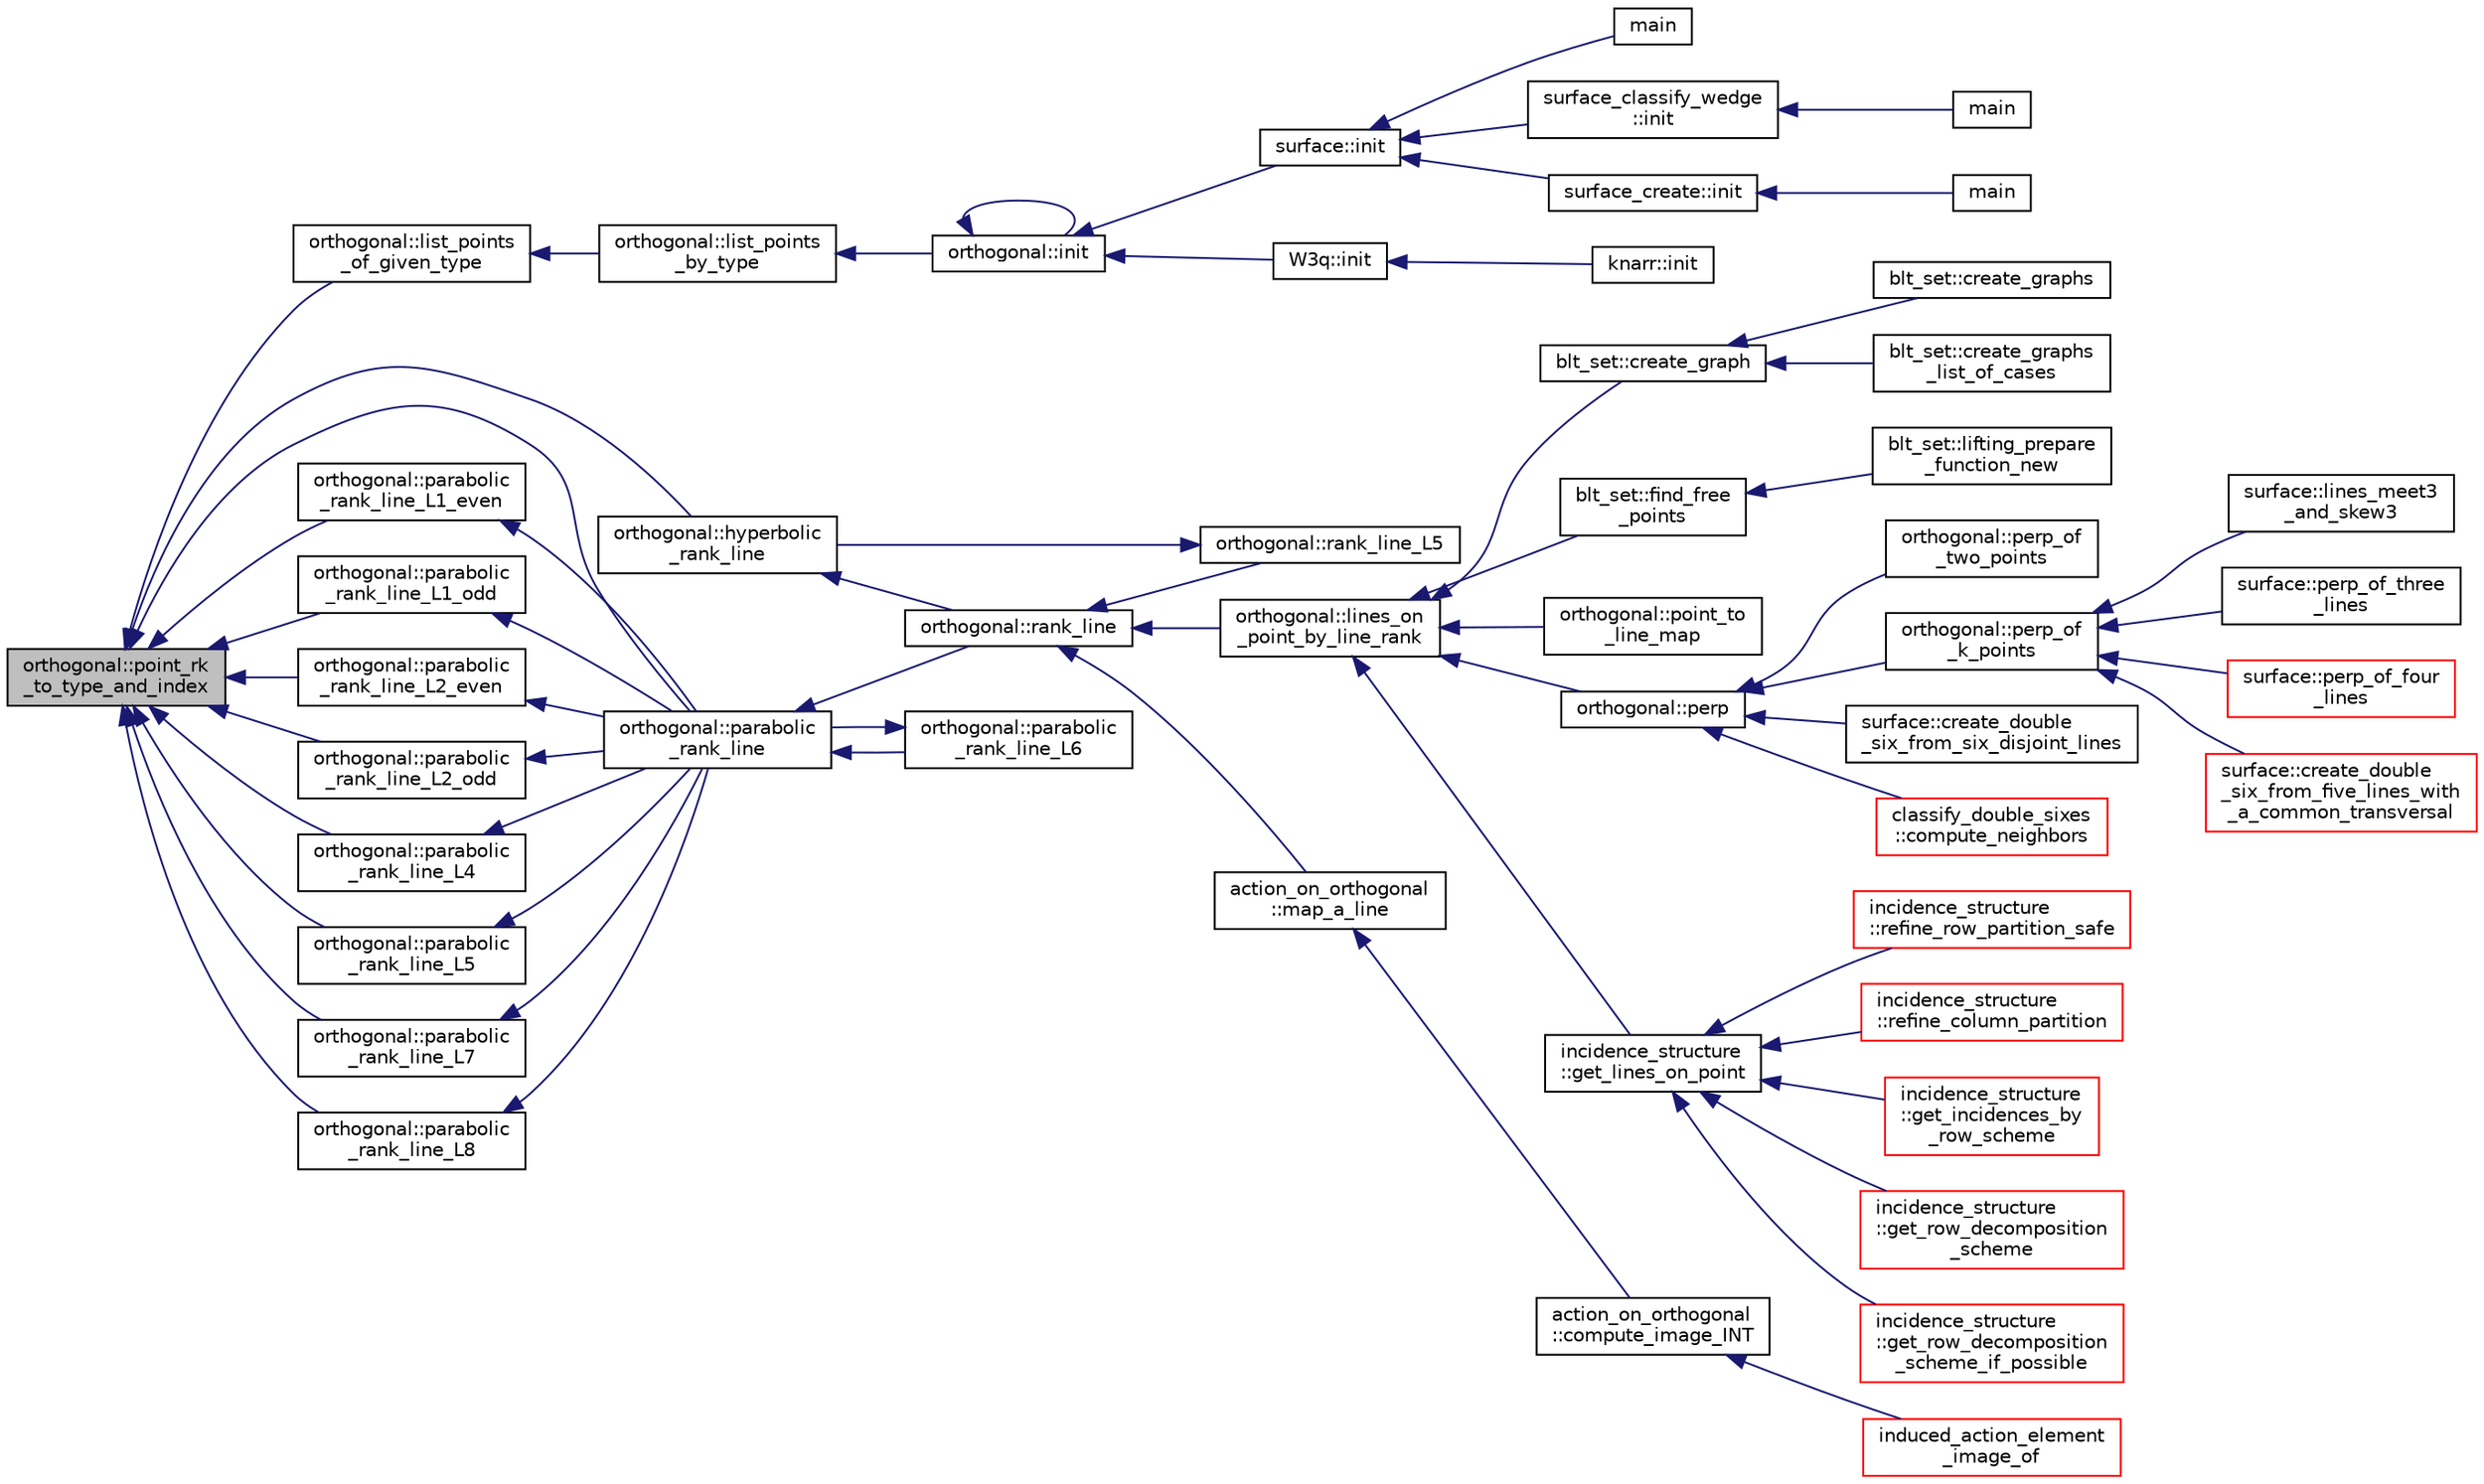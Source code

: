 digraph "orthogonal::point_rk_to_type_and_index"
{
  edge [fontname="Helvetica",fontsize="10",labelfontname="Helvetica",labelfontsize="10"];
  node [fontname="Helvetica",fontsize="10",shape=record];
  rankdir="LR";
  Node36029 [label="orthogonal::point_rk\l_to_type_and_index",height=0.2,width=0.4,color="black", fillcolor="grey75", style="filled", fontcolor="black"];
  Node36029 -> Node36030 [dir="back",color="midnightblue",fontsize="10",style="solid",fontname="Helvetica"];
  Node36030 [label="orthogonal::list_points\l_of_given_type",height=0.2,width=0.4,color="black", fillcolor="white", style="filled",URL="$d7/daa/classorthogonal.html#a80ded28f55a2191d5a5ec5fe9ee1a4c7"];
  Node36030 -> Node36031 [dir="back",color="midnightblue",fontsize="10",style="solid",fontname="Helvetica"];
  Node36031 [label="orthogonal::list_points\l_by_type",height=0.2,width=0.4,color="black", fillcolor="white", style="filled",URL="$d7/daa/classorthogonal.html#a078981d509c626c1cdad322ab94c697c"];
  Node36031 -> Node36032 [dir="back",color="midnightblue",fontsize="10",style="solid",fontname="Helvetica"];
  Node36032 [label="orthogonal::init",height=0.2,width=0.4,color="black", fillcolor="white", style="filled",URL="$d7/daa/classorthogonal.html#a8bd53ba30f34ac50889503f0f3ef6deb"];
  Node36032 -> Node36032 [dir="back",color="midnightblue",fontsize="10",style="solid",fontname="Helvetica"];
  Node36032 -> Node36033 [dir="back",color="midnightblue",fontsize="10",style="solid",fontname="Helvetica"];
  Node36033 [label="surface::init",height=0.2,width=0.4,color="black", fillcolor="white", style="filled",URL="$d5/d88/classsurface.html#a90570b0ca6ab02988159f2c40cb27308"];
  Node36033 -> Node36034 [dir="back",color="midnightblue",fontsize="10",style="solid",fontname="Helvetica"];
  Node36034 [label="main",height=0.2,width=0.4,color="black", fillcolor="white", style="filled",URL="$d6/dc3/arc__lifting__main_8_c.html#a217dbf8b442f20279ea00b898af96f52"];
  Node36033 -> Node36035 [dir="back",color="midnightblue",fontsize="10",style="solid",fontname="Helvetica"];
  Node36035 [label="surface_classify_wedge\l::init",height=0.2,width=0.4,color="black", fillcolor="white", style="filled",URL="$d7/d5c/classsurface__classify__wedge.html#a43302106663b307aa8274a5112a7010a"];
  Node36035 -> Node36036 [dir="back",color="midnightblue",fontsize="10",style="solid",fontname="Helvetica"];
  Node36036 [label="main",height=0.2,width=0.4,color="black", fillcolor="white", style="filled",URL="$df/df8/surface__classify_8_c.html#a217dbf8b442f20279ea00b898af96f52"];
  Node36033 -> Node36037 [dir="back",color="midnightblue",fontsize="10",style="solid",fontname="Helvetica"];
  Node36037 [label="surface_create::init",height=0.2,width=0.4,color="black", fillcolor="white", style="filled",URL="$de/da4/classsurface__create.html#ab0db5c12825f778e3caf8aa4da02eb06"];
  Node36037 -> Node36038 [dir="back",color="midnightblue",fontsize="10",style="solid",fontname="Helvetica"];
  Node36038 [label="main",height=0.2,width=0.4,color="black", fillcolor="white", style="filled",URL="$d2/dfa/create__surface__main_8_c.html#a217dbf8b442f20279ea00b898af96f52"];
  Node36032 -> Node36039 [dir="back",color="midnightblue",fontsize="10",style="solid",fontname="Helvetica"];
  Node36039 [label="W3q::init",height=0.2,width=0.4,color="black", fillcolor="white", style="filled",URL="$de/d2c/class_w3q.html#a215fe070895a4915537fcb1bfba4f777"];
  Node36039 -> Node36040 [dir="back",color="midnightblue",fontsize="10",style="solid",fontname="Helvetica"];
  Node36040 [label="knarr::init",height=0.2,width=0.4,color="black", fillcolor="white", style="filled",URL="$d7/de5/classknarr.html#a1e25f28aeec8f316cc0ce81eb89e670e"];
  Node36029 -> Node36041 [dir="back",color="midnightblue",fontsize="10",style="solid",fontname="Helvetica"];
  Node36041 [label="orthogonal::hyperbolic\l_rank_line",height=0.2,width=0.4,color="black", fillcolor="white", style="filled",URL="$d7/daa/classorthogonal.html#a2810f9a6851f445b03fdbfe2a888e9f5"];
  Node36041 -> Node36042 [dir="back",color="midnightblue",fontsize="10",style="solid",fontname="Helvetica"];
  Node36042 [label="orthogonal::rank_line",height=0.2,width=0.4,color="black", fillcolor="white", style="filled",URL="$d7/daa/classorthogonal.html#a5e1b5a3eb76840f425e71f25dabcd470"];
  Node36042 -> Node36043 [dir="back",color="midnightblue",fontsize="10",style="solid",fontname="Helvetica"];
  Node36043 [label="orthogonal::lines_on\l_point_by_line_rank",height=0.2,width=0.4,color="black", fillcolor="white", style="filled",URL="$d7/daa/classorthogonal.html#adc21874b6da3cd3585c704994fb538aa"];
  Node36043 -> Node36044 [dir="back",color="midnightblue",fontsize="10",style="solid",fontname="Helvetica"];
  Node36044 [label="blt_set::create_graph",height=0.2,width=0.4,color="black", fillcolor="white", style="filled",URL="$d1/d3d/classblt__set.html#ae92249ece99ffbc92e93e49cd5d5dccf"];
  Node36044 -> Node36045 [dir="back",color="midnightblue",fontsize="10",style="solid",fontname="Helvetica"];
  Node36045 [label="blt_set::create_graphs",height=0.2,width=0.4,color="black", fillcolor="white", style="filled",URL="$d1/d3d/classblt__set.html#a3f1d4a8ed15875c47b327949f26a4533"];
  Node36044 -> Node36046 [dir="back",color="midnightblue",fontsize="10",style="solid",fontname="Helvetica"];
  Node36046 [label="blt_set::create_graphs\l_list_of_cases",height=0.2,width=0.4,color="black", fillcolor="white", style="filled",URL="$d1/d3d/classblt__set.html#a91ad531d4154bd887182dbd6121476f3"];
  Node36043 -> Node36047 [dir="back",color="midnightblue",fontsize="10",style="solid",fontname="Helvetica"];
  Node36047 [label="blt_set::find_free\l_points",height=0.2,width=0.4,color="black", fillcolor="white", style="filled",URL="$d1/d3d/classblt__set.html#a71f82dd3dc4a901ea2a0949d2f1af302"];
  Node36047 -> Node36048 [dir="back",color="midnightblue",fontsize="10",style="solid",fontname="Helvetica"];
  Node36048 [label="blt_set::lifting_prepare\l_function_new",height=0.2,width=0.4,color="black", fillcolor="white", style="filled",URL="$d1/d3d/classblt__set.html#a1314b7c0a3b78ba54c0f61a397d8afce"];
  Node36043 -> Node36049 [dir="back",color="midnightblue",fontsize="10",style="solid",fontname="Helvetica"];
  Node36049 [label="orthogonal::point_to\l_line_map",height=0.2,width=0.4,color="black", fillcolor="white", style="filled",URL="$d7/daa/classorthogonal.html#a1eae48671390d1c251303be93b45f9e4"];
  Node36043 -> Node36050 [dir="back",color="midnightblue",fontsize="10",style="solid",fontname="Helvetica"];
  Node36050 [label="orthogonal::perp",height=0.2,width=0.4,color="black", fillcolor="white", style="filled",URL="$d7/daa/classorthogonal.html#ae80e0fa8d1e8caddb9afbb466e3d3189"];
  Node36050 -> Node36051 [dir="back",color="midnightblue",fontsize="10",style="solid",fontname="Helvetica"];
  Node36051 [label="orthogonal::perp_of\l_two_points",height=0.2,width=0.4,color="black", fillcolor="white", style="filled",URL="$d7/daa/classorthogonal.html#a6a05fef2e61ed508bff66d6728c58ec0"];
  Node36050 -> Node36052 [dir="back",color="midnightblue",fontsize="10",style="solid",fontname="Helvetica"];
  Node36052 [label="orthogonal::perp_of\l_k_points",height=0.2,width=0.4,color="black", fillcolor="white", style="filled",URL="$d7/daa/classorthogonal.html#a6a92a4680dc76bb289141fc5c765f5fb"];
  Node36052 -> Node36053 [dir="back",color="midnightblue",fontsize="10",style="solid",fontname="Helvetica"];
  Node36053 [label="surface::lines_meet3\l_and_skew3",height=0.2,width=0.4,color="black", fillcolor="white", style="filled",URL="$d5/d88/classsurface.html#af87ed9d20b980a89342f20c206ae5790"];
  Node36052 -> Node36054 [dir="back",color="midnightblue",fontsize="10",style="solid",fontname="Helvetica"];
  Node36054 [label="surface::perp_of_three\l_lines",height=0.2,width=0.4,color="black", fillcolor="white", style="filled",URL="$d5/d88/classsurface.html#aaa43449a367799d405821a1cd5a7e644"];
  Node36052 -> Node36055 [dir="back",color="midnightblue",fontsize="10",style="solid",fontname="Helvetica"];
  Node36055 [label="surface::perp_of_four\l_lines",height=0.2,width=0.4,color="red", fillcolor="white", style="filled",URL="$d5/d88/classsurface.html#a8da8a93f1fcbf344eb943869b0d488f1"];
  Node36052 -> Node36063 [dir="back",color="midnightblue",fontsize="10",style="solid",fontname="Helvetica"];
  Node36063 [label="surface::create_double\l_six_from_five_lines_with\l_a_common_transversal",height=0.2,width=0.4,color="red", fillcolor="white", style="filled",URL="$d5/d88/classsurface.html#a6d8fafa386893521305e016011d55673"];
  Node36050 -> Node36075 [dir="back",color="midnightblue",fontsize="10",style="solid",fontname="Helvetica"];
  Node36075 [label="surface::create_double\l_six_from_six_disjoint_lines",height=0.2,width=0.4,color="black", fillcolor="white", style="filled",URL="$d5/d88/classsurface.html#a4c44f0a33d709edee71537547880dd87"];
  Node36050 -> Node36076 [dir="back",color="midnightblue",fontsize="10",style="solid",fontname="Helvetica"];
  Node36076 [label="classify_double_sixes\l::compute_neighbors",height=0.2,width=0.4,color="red", fillcolor="white", style="filled",URL="$dd/d23/classclassify__double__sixes.html#a675e241052c36c58063ddcfc06d209b2"];
  Node36043 -> Node36077 [dir="back",color="midnightblue",fontsize="10",style="solid",fontname="Helvetica"];
  Node36077 [label="incidence_structure\l::get_lines_on_point",height=0.2,width=0.4,color="black", fillcolor="white", style="filled",URL="$da/d8a/classincidence__structure.html#a09148fd9478525b4a65c8e44833d1861"];
  Node36077 -> Node36078 [dir="back",color="midnightblue",fontsize="10",style="solid",fontname="Helvetica"];
  Node36078 [label="incidence_structure\l::refine_row_partition_safe",height=0.2,width=0.4,color="red", fillcolor="white", style="filled",URL="$da/d8a/classincidence__structure.html#ae84b2dc0f1a0cd1f9acfadcae21e3745"];
  Node36077 -> Node36099 [dir="back",color="midnightblue",fontsize="10",style="solid",fontname="Helvetica"];
  Node36099 [label="incidence_structure\l::refine_column_partition",height=0.2,width=0.4,color="red", fillcolor="white", style="filled",URL="$da/d8a/classincidence__structure.html#ac262f307c1531d67496129dc7890cda4"];
  Node36077 -> Node36104 [dir="back",color="midnightblue",fontsize="10",style="solid",fontname="Helvetica"];
  Node36104 [label="incidence_structure\l::get_incidences_by\l_row_scheme",height=0.2,width=0.4,color="red", fillcolor="white", style="filled",URL="$da/d8a/classincidence__structure.html#addab249e03244133841bd793389c792c"];
  Node36077 -> Node36108 [dir="back",color="midnightblue",fontsize="10",style="solid",fontname="Helvetica"];
  Node36108 [label="incidence_structure\l::get_row_decomposition\l_scheme",height=0.2,width=0.4,color="red", fillcolor="white", style="filled",URL="$da/d8a/classincidence__structure.html#aa0ad04253ba8e75bb15900ee8b01c9aa"];
  Node36077 -> Node36119 [dir="back",color="midnightblue",fontsize="10",style="solid",fontname="Helvetica"];
  Node36119 [label="incidence_structure\l::get_row_decomposition\l_scheme_if_possible",height=0.2,width=0.4,color="red", fillcolor="white", style="filled",URL="$da/d8a/classincidence__structure.html#ac93d2a6419b0fca3f25f101c5f08caf5"];
  Node36042 -> Node36121 [dir="back",color="midnightblue",fontsize="10",style="solid",fontname="Helvetica"];
  Node36121 [label="orthogonal::rank_line_L5",height=0.2,width=0.4,color="black", fillcolor="white", style="filled",URL="$d7/daa/classorthogonal.html#a80bcc065004ef76b70cef437fff6f54c"];
  Node36121 -> Node36041 [dir="back",color="midnightblue",fontsize="10",style="solid",fontname="Helvetica"];
  Node36042 -> Node36122 [dir="back",color="midnightblue",fontsize="10",style="solid",fontname="Helvetica"];
  Node36122 [label="action_on_orthogonal\l::map_a_line",height=0.2,width=0.4,color="black", fillcolor="white", style="filled",URL="$dc/d87/classaction__on__orthogonal.html#ac7e41a4bbc9e0f2813f2f7030f3ed177"];
  Node36122 -> Node36123 [dir="back",color="midnightblue",fontsize="10",style="solid",fontname="Helvetica"];
  Node36123 [label="action_on_orthogonal\l::compute_image_INT",height=0.2,width=0.4,color="black", fillcolor="white", style="filled",URL="$dc/d87/classaction__on__orthogonal.html#a53cee5a150163f7614151b9cd1fc06f3"];
  Node36123 -> Node36124 [dir="back",color="midnightblue",fontsize="10",style="solid",fontname="Helvetica"];
  Node36124 [label="induced_action_element\l_image_of",height=0.2,width=0.4,color="red", fillcolor="white", style="filled",URL="$d3/d27/interface_8_c.html#a821850d6c3988dd122de0489cd36f0f0"];
  Node36029 -> Node36324 [dir="back",color="midnightblue",fontsize="10",style="solid",fontname="Helvetica"];
  Node36324 [label="orthogonal::parabolic\l_rank_line",height=0.2,width=0.4,color="black", fillcolor="white", style="filled",URL="$d7/daa/classorthogonal.html#a7df334ceca90bc5b90c56354dbaf45c9"];
  Node36324 -> Node36042 [dir="back",color="midnightblue",fontsize="10",style="solid",fontname="Helvetica"];
  Node36324 -> Node36325 [dir="back",color="midnightblue",fontsize="10",style="solid",fontname="Helvetica"];
  Node36325 [label="orthogonal::parabolic\l_rank_line_L6",height=0.2,width=0.4,color="black", fillcolor="white", style="filled",URL="$d7/daa/classorthogonal.html#ab242f864cc2a012dee7c379649d2e566"];
  Node36325 -> Node36324 [dir="back",color="midnightblue",fontsize="10",style="solid",fontname="Helvetica"];
  Node36029 -> Node36326 [dir="back",color="midnightblue",fontsize="10",style="solid",fontname="Helvetica"];
  Node36326 [label="orthogonal::parabolic\l_rank_line_L1_even",height=0.2,width=0.4,color="black", fillcolor="white", style="filled",URL="$d7/daa/classorthogonal.html#a7f055ba3f318499430444e583ed03ee3"];
  Node36326 -> Node36324 [dir="back",color="midnightblue",fontsize="10",style="solid",fontname="Helvetica"];
  Node36029 -> Node36327 [dir="back",color="midnightblue",fontsize="10",style="solid",fontname="Helvetica"];
  Node36327 [label="orthogonal::parabolic\l_rank_line_L1_odd",height=0.2,width=0.4,color="black", fillcolor="white", style="filled",URL="$d7/daa/classorthogonal.html#aab93abadf848b0a5d72b367f155cd7e4"];
  Node36327 -> Node36324 [dir="back",color="midnightblue",fontsize="10",style="solid",fontname="Helvetica"];
  Node36029 -> Node36328 [dir="back",color="midnightblue",fontsize="10",style="solid",fontname="Helvetica"];
  Node36328 [label="orthogonal::parabolic\l_rank_line_L2_even",height=0.2,width=0.4,color="black", fillcolor="white", style="filled",URL="$d7/daa/classorthogonal.html#ad884e741520104066da699b1133deeb0"];
  Node36328 -> Node36324 [dir="back",color="midnightblue",fontsize="10",style="solid",fontname="Helvetica"];
  Node36029 -> Node36329 [dir="back",color="midnightblue",fontsize="10",style="solid",fontname="Helvetica"];
  Node36329 [label="orthogonal::parabolic\l_rank_line_L2_odd",height=0.2,width=0.4,color="black", fillcolor="white", style="filled",URL="$d7/daa/classorthogonal.html#a87ddd814e99966b82e69a1041307074f"];
  Node36329 -> Node36324 [dir="back",color="midnightblue",fontsize="10",style="solid",fontname="Helvetica"];
  Node36029 -> Node36330 [dir="back",color="midnightblue",fontsize="10",style="solid",fontname="Helvetica"];
  Node36330 [label="orthogonal::parabolic\l_rank_line_L4",height=0.2,width=0.4,color="black", fillcolor="white", style="filled",URL="$d7/daa/classorthogonal.html#a9e693d30c0ade825f389feec38ea83b2"];
  Node36330 -> Node36324 [dir="back",color="midnightblue",fontsize="10",style="solid",fontname="Helvetica"];
  Node36029 -> Node36331 [dir="back",color="midnightblue",fontsize="10",style="solid",fontname="Helvetica"];
  Node36331 [label="orthogonal::parabolic\l_rank_line_L5",height=0.2,width=0.4,color="black", fillcolor="white", style="filled",URL="$d7/daa/classorthogonal.html#ab9ff5dd42f31a297d03c559a4934a950"];
  Node36331 -> Node36324 [dir="back",color="midnightblue",fontsize="10",style="solid",fontname="Helvetica"];
  Node36029 -> Node36332 [dir="back",color="midnightblue",fontsize="10",style="solid",fontname="Helvetica"];
  Node36332 [label="orthogonal::parabolic\l_rank_line_L7",height=0.2,width=0.4,color="black", fillcolor="white", style="filled",URL="$d7/daa/classorthogonal.html#ac38fe609d558cb7b16d92b7eb606c6f1"];
  Node36332 -> Node36324 [dir="back",color="midnightblue",fontsize="10",style="solid",fontname="Helvetica"];
  Node36029 -> Node36333 [dir="back",color="midnightblue",fontsize="10",style="solid",fontname="Helvetica"];
  Node36333 [label="orthogonal::parabolic\l_rank_line_L8",height=0.2,width=0.4,color="black", fillcolor="white", style="filled",URL="$d7/daa/classorthogonal.html#af1fb4b5a1ab65d189daea2de78de5225"];
  Node36333 -> Node36324 [dir="back",color="midnightblue",fontsize="10",style="solid",fontname="Helvetica"];
}
